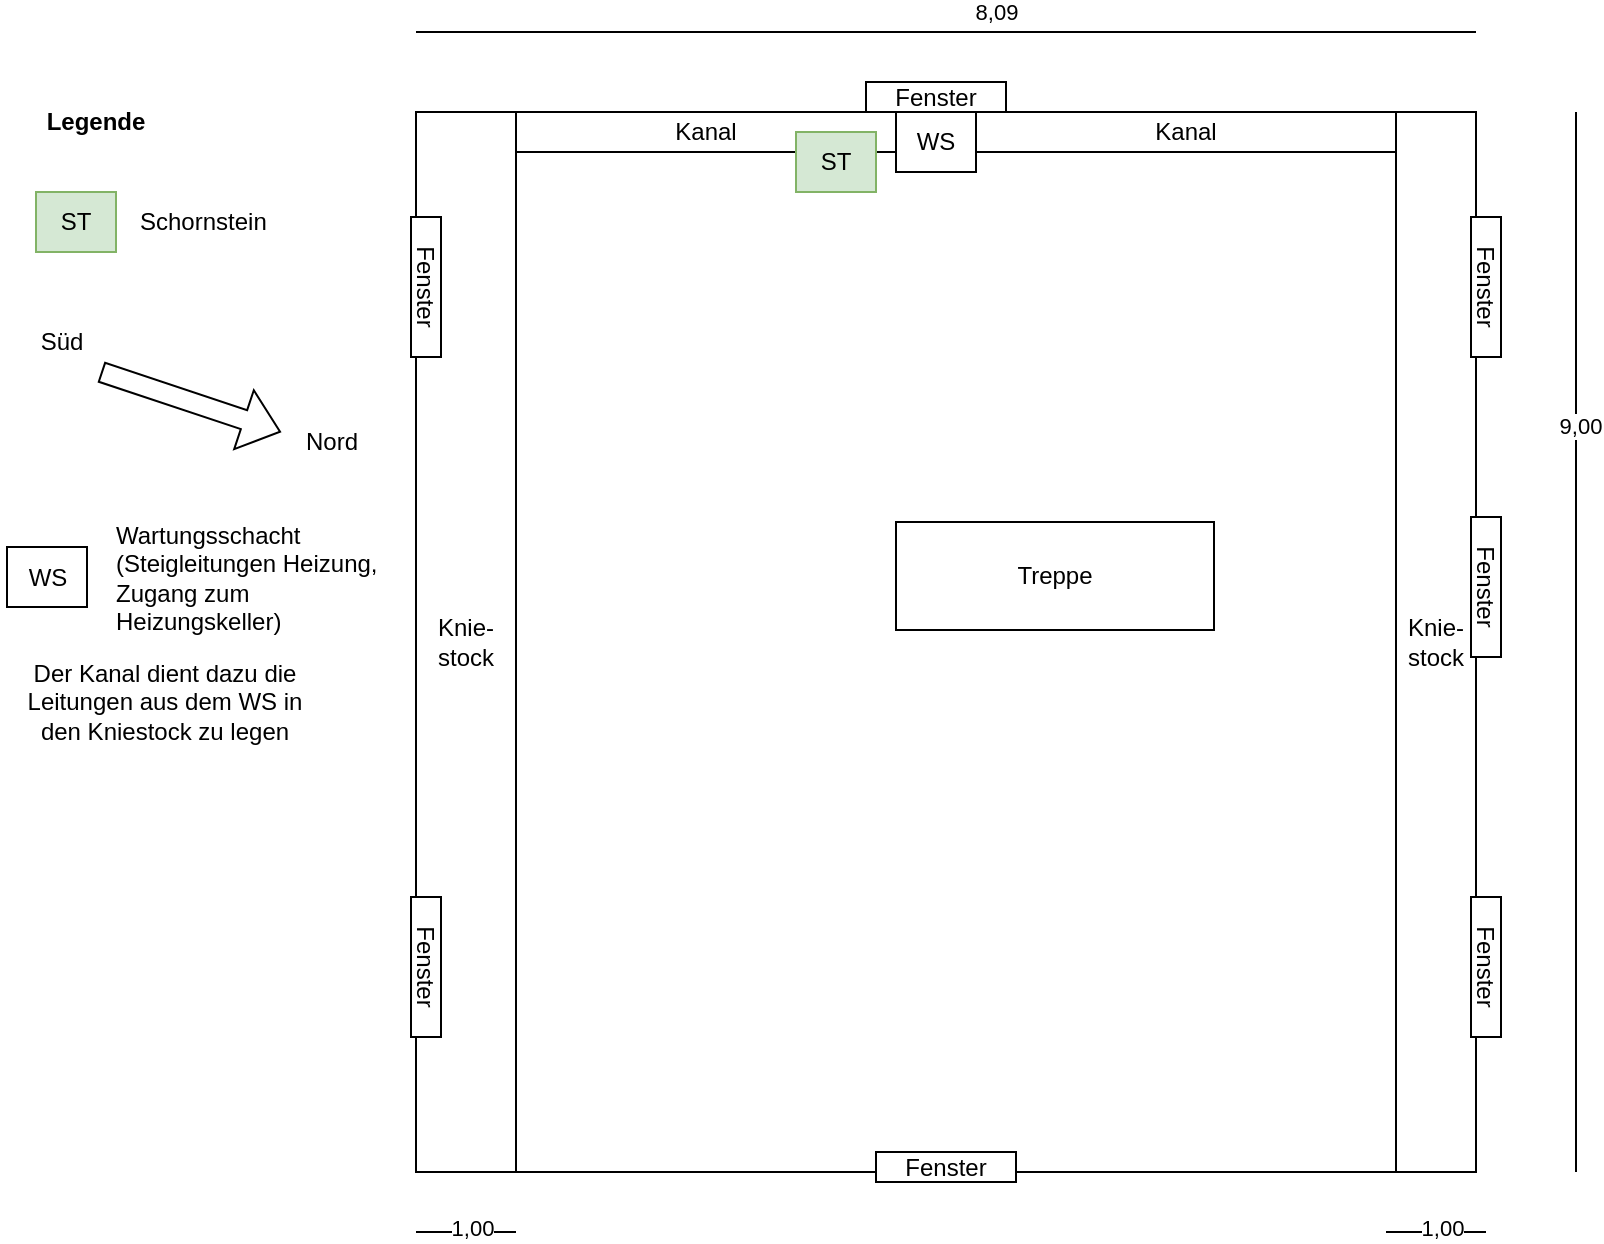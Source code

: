 <mxfile version="24.7.12">
  <diagram name="Seite-1" id="Y9C5wVx7RIW8EZkptMKy">
    <mxGraphModel dx="1627" dy="1065" grid="1" gridSize="10" guides="1" tooltips="1" connect="1" arrows="1" fold="1" page="1" pageScale="1" pageWidth="827" pageHeight="1169" math="0" shadow="0">
      <root>
        <mxCell id="0" />
        <mxCell id="1" parent="0" />
        <mxCell id="4Ki8aTBxuD5668MgcmTE-32" value="Kanal" style="rounded=0;whiteSpace=wrap;html=1;" vertex="1" parent="1">
          <mxGeometry x="280" y="80" width="190" height="20" as="geometry" />
        </mxCell>
        <mxCell id="4Ki8aTBxuD5668MgcmTE-1" value="" style="whiteSpace=wrap;html=1;aspect=fixed;fillColor=none;strokeColor=#000000;verticalAlign=middle;align=left;" vertex="1" parent="1">
          <mxGeometry x="230" y="80" width="530" height="530" as="geometry" />
        </mxCell>
        <mxCell id="4Ki8aTBxuD5668MgcmTE-3" value="Knie-stock" style="rounded=0;whiteSpace=wrap;html=1;" vertex="1" parent="1">
          <mxGeometry x="720" y="80" width="40" height="530" as="geometry" />
        </mxCell>
        <mxCell id="4Ki8aTBxuD5668MgcmTE-4" value="Treppe" style="rounded=0;whiteSpace=wrap;html=1;" vertex="1" parent="1">
          <mxGeometry x="470" y="285" width="159" height="54" as="geometry" />
        </mxCell>
        <mxCell id="4Ki8aTBxuD5668MgcmTE-6" value="Knie-stock" style="rounded=0;whiteSpace=wrap;html=1;" vertex="1" parent="1">
          <mxGeometry x="230" y="80" width="50" height="530" as="geometry" />
        </mxCell>
        <mxCell id="4Ki8aTBxuD5668MgcmTE-14" value="" style="endArrow=none;html=1;rounded=0;" edge="1" parent="1">
          <mxGeometry width="50" height="50" relative="1" as="geometry">
            <mxPoint x="760" y="40" as="sourcePoint" />
            <mxPoint x="230" y="40" as="targetPoint" />
          </mxGeometry>
        </mxCell>
        <mxCell id="4Ki8aTBxuD5668MgcmTE-15" value="&lt;div&gt;8,09&lt;/div&gt;" style="edgeLabel;html=1;align=center;verticalAlign=middle;resizable=0;points=[];" vertex="1" connectable="0" parent="4Ki8aTBxuD5668MgcmTE-14">
          <mxGeometry x="-0.185" y="2" relative="1" as="geometry">
            <mxPoint x="-24" y="-12" as="offset" />
          </mxGeometry>
        </mxCell>
        <mxCell id="4Ki8aTBxuD5668MgcmTE-16" value="ST" style="rounded=0;whiteSpace=wrap;html=1;fillColor=#d5e8d4;strokeColor=#82b366;" vertex="1" parent="1">
          <mxGeometry x="420" y="90" width="40" height="30" as="geometry" />
        </mxCell>
        <mxCell id="4Ki8aTBxuD5668MgcmTE-17" value="ST" style="rounded=0;whiteSpace=wrap;html=1;fillColor=#d5e8d4;strokeColor=#82b366;" vertex="1" parent="1">
          <mxGeometry x="40" y="120" width="40" height="30" as="geometry" />
        </mxCell>
        <mxCell id="4Ki8aTBxuD5668MgcmTE-18" value="Schornstein " style="text;html=1;align=left;verticalAlign=middle;whiteSpace=wrap;rounded=0;" vertex="1" parent="1">
          <mxGeometry x="90" y="120" width="60" height="30" as="geometry" />
        </mxCell>
        <mxCell id="4Ki8aTBxuD5668MgcmTE-19" value="Legende" style="text;html=1;align=center;verticalAlign=middle;whiteSpace=wrap;rounded=0;fontStyle=1" vertex="1" parent="1">
          <mxGeometry x="40" y="70" width="60" height="30" as="geometry" />
        </mxCell>
        <mxCell id="4Ki8aTBxuD5668MgcmTE-20" value="" style="endArrow=none;html=1;rounded=0;" edge="1" parent="1">
          <mxGeometry width="50" height="50" relative="1" as="geometry">
            <mxPoint x="810" y="610" as="sourcePoint" />
            <mxPoint x="810" y="80" as="targetPoint" />
          </mxGeometry>
        </mxCell>
        <mxCell id="4Ki8aTBxuD5668MgcmTE-21" value="9,00" style="edgeLabel;html=1;align=center;verticalAlign=middle;resizable=0;points=[];" vertex="1" connectable="0" parent="4Ki8aTBxuD5668MgcmTE-20">
          <mxGeometry x="0.41" y="-2" relative="1" as="geometry">
            <mxPoint as="offset" />
          </mxGeometry>
        </mxCell>
        <mxCell id="4Ki8aTBxuD5668MgcmTE-22" value="WS" style="rounded=0;whiteSpace=wrap;html=1;" vertex="1" parent="1">
          <mxGeometry x="470" y="80" width="40" height="30" as="geometry" />
        </mxCell>
        <mxCell id="4Ki8aTBxuD5668MgcmTE-23" value="" style="endArrow=none;html=1;rounded=0;" edge="1" parent="1">
          <mxGeometry width="50" height="50" relative="1" as="geometry">
            <mxPoint x="280" y="640" as="sourcePoint" />
            <mxPoint x="230" y="640" as="targetPoint" />
          </mxGeometry>
        </mxCell>
        <mxCell id="4Ki8aTBxuD5668MgcmTE-24" value="3" style="edgeLabel;html=1;align=center;verticalAlign=middle;resizable=0;points=[];" vertex="1" connectable="0" parent="4Ki8aTBxuD5668MgcmTE-23">
          <mxGeometry x="-0.069" y="-2" relative="1" as="geometry">
            <mxPoint as="offset" />
          </mxGeometry>
        </mxCell>
        <mxCell id="4Ki8aTBxuD5668MgcmTE-25" value="1,00" style="edgeLabel;html=1;align=center;verticalAlign=middle;resizable=0;points=[];" vertex="1" connectable="0" parent="4Ki8aTBxuD5668MgcmTE-23">
          <mxGeometry x="-0.097" y="-2" relative="1" as="geometry">
            <mxPoint as="offset" />
          </mxGeometry>
        </mxCell>
        <mxCell id="4Ki8aTBxuD5668MgcmTE-26" value="" style="endArrow=none;html=1;rounded=0;" edge="1" parent="1">
          <mxGeometry width="50" height="50" relative="1" as="geometry">
            <mxPoint x="765" y="640" as="sourcePoint" />
            <mxPoint x="715" y="640" as="targetPoint" />
          </mxGeometry>
        </mxCell>
        <mxCell id="4Ki8aTBxuD5668MgcmTE-27" value="3" style="edgeLabel;html=1;align=center;verticalAlign=middle;resizable=0;points=[];" vertex="1" connectable="0" parent="4Ki8aTBxuD5668MgcmTE-26">
          <mxGeometry x="-0.069" y="-2" relative="1" as="geometry">
            <mxPoint as="offset" />
          </mxGeometry>
        </mxCell>
        <mxCell id="4Ki8aTBxuD5668MgcmTE-28" value="1,00" style="edgeLabel;html=1;align=center;verticalAlign=middle;resizable=0;points=[];" vertex="1" connectable="0" parent="4Ki8aTBxuD5668MgcmTE-26">
          <mxGeometry x="-0.097" y="-2" relative="1" as="geometry">
            <mxPoint as="offset" />
          </mxGeometry>
        </mxCell>
        <mxCell id="4Ki8aTBxuD5668MgcmTE-29" value="" style="shape=flexArrow;endArrow=classic;html=1;rounded=0;" edge="1" parent="1">
          <mxGeometry width="50" height="50" relative="1" as="geometry">
            <mxPoint x="72.5" y="210" as="sourcePoint" />
            <mxPoint x="162.5" y="240" as="targetPoint" />
          </mxGeometry>
        </mxCell>
        <mxCell id="4Ki8aTBxuD5668MgcmTE-30" value="Süd" style="text;html=1;align=center;verticalAlign=middle;whiteSpace=wrap;rounded=0;" vertex="1" parent="1">
          <mxGeometry x="22.5" y="180" width="60" height="30" as="geometry" />
        </mxCell>
        <mxCell id="4Ki8aTBxuD5668MgcmTE-31" value="Nord" style="text;html=1;align=center;verticalAlign=middle;whiteSpace=wrap;rounded=0;" vertex="1" parent="1">
          <mxGeometry x="157.5" y="230" width="60" height="30" as="geometry" />
        </mxCell>
        <mxCell id="4Ki8aTBxuD5668MgcmTE-34" value="Kanal" style="rounded=0;whiteSpace=wrap;html=1;" vertex="1" parent="1">
          <mxGeometry x="510" y="80" width="210" height="20" as="geometry" />
        </mxCell>
        <mxCell id="4Ki8aTBxuD5668MgcmTE-35" value="Der Kanal dient dazu die Leitungen aus dem WS in den Kniestock zu legen" style="text;html=1;align=center;verticalAlign=middle;whiteSpace=wrap;rounded=0;" vertex="1" parent="1">
          <mxGeometry x="25.5" y="357.5" width="157" height="35" as="geometry" />
        </mxCell>
        <mxCell id="4Ki8aTBxuD5668MgcmTE-36" value="Fenster" style="rounded=0;whiteSpace=wrap;html=1;" vertex="1" parent="1">
          <mxGeometry x="460" y="600" width="70" height="15" as="geometry" />
        </mxCell>
        <mxCell id="4Ki8aTBxuD5668MgcmTE-37" value="Fenster" style="rounded=0;whiteSpace=wrap;html=1;" vertex="1" parent="1">
          <mxGeometry x="455" y="65" width="70" height="15" as="geometry" />
        </mxCell>
        <mxCell id="4Ki8aTBxuD5668MgcmTE-38" value="Fenster" style="rounded=0;whiteSpace=wrap;html=1;rotation=90;" vertex="1" parent="1">
          <mxGeometry x="730" y="160" width="70" height="15" as="geometry" />
        </mxCell>
        <mxCell id="4Ki8aTBxuD5668MgcmTE-39" value="Fenster" style="rounded=0;whiteSpace=wrap;html=1;rotation=90;" vertex="1" parent="1">
          <mxGeometry x="730" y="500" width="70" height="15" as="geometry" />
        </mxCell>
        <mxCell id="4Ki8aTBxuD5668MgcmTE-40" value="Fenster" style="rounded=0;whiteSpace=wrap;html=1;rotation=90;" vertex="1" parent="1">
          <mxGeometry x="730" y="310" width="70" height="15" as="geometry" />
        </mxCell>
        <mxCell id="4Ki8aTBxuD5668MgcmTE-41" value="Fenster" style="rounded=0;whiteSpace=wrap;html=1;rotation=90;" vertex="1" parent="1">
          <mxGeometry x="200" y="160" width="70" height="15" as="geometry" />
        </mxCell>
        <mxCell id="4Ki8aTBxuD5668MgcmTE-42" value="Fenster" style="rounded=0;whiteSpace=wrap;html=1;rotation=90;" vertex="1" parent="1">
          <mxGeometry x="200" y="500" width="70" height="15" as="geometry" />
        </mxCell>
        <mxCell id="4Ki8aTBxuD5668MgcmTE-43" value="WS" style="rounded=0;whiteSpace=wrap;html=1;" vertex="1" parent="1">
          <mxGeometry x="25.5" y="297.5" width="40" height="30" as="geometry" />
        </mxCell>
        <mxCell id="4Ki8aTBxuD5668MgcmTE-44" value="Wartungsschacht&lt;br&gt;(Steigleitungen Heizung, Zugang zum Heizungskeller)" style="text;html=1;align=left;verticalAlign=middle;whiteSpace=wrap;rounded=0;" vertex="1" parent="1">
          <mxGeometry x="77.5" y="297.5" width="140" height="30" as="geometry" />
        </mxCell>
      </root>
    </mxGraphModel>
  </diagram>
</mxfile>
